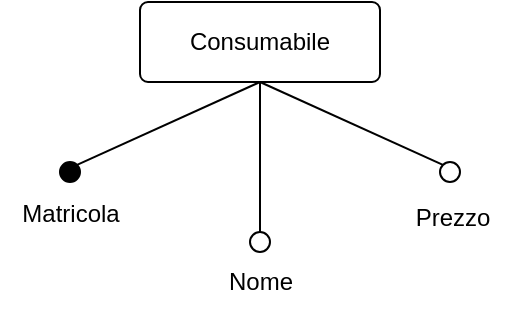 <mxfile version="20.2.3" type="device"><diagram id="K1TmHB0rtnR_le7CdqD-" name="Pagina-1"><mxGraphModel dx="865" dy="534" grid="0" gridSize="10" guides="1" tooltips="1" connect="1" arrows="1" fold="1" page="1" pageScale="1" pageWidth="827" pageHeight="1169" math="0" shadow="0"><root><mxCell id="0"/><mxCell id="1" parent="0"/><mxCell id="n9HvNlHKwU6ZlurlK3Dj-1" value="Consumabile" style="rounded=1;arcSize=10;whiteSpace=wrap;html=1;align=center;" parent="1" vertex="1"><mxGeometry x="380" y="90" width="120" height="40" as="geometry"/></mxCell><mxCell id="n9HvNlHKwU6ZlurlK3Dj-2" value="" style="ellipse;whiteSpace=wrap;html=1;fillStyle=auto;fillColor=#000000;" parent="1" vertex="1"><mxGeometry x="340" y="170" width="10" height="10" as="geometry"/></mxCell><mxCell id="n9HvNlHKwU6ZlurlK3Dj-3" value="Matricola" style="text;html=1;align=center;verticalAlign=middle;resizable=0;points=[];autosize=1;strokeColor=none;fillColor=none;" parent="1" vertex="1"><mxGeometry x="310" y="181" width="70" height="30" as="geometry"/></mxCell><mxCell id="n9HvNlHKwU6ZlurlK3Dj-4" value="Nome" style="text;html=1;align=center;verticalAlign=middle;resizable=0;points=[];autosize=1;strokeColor=none;fillColor=none;" parent="1" vertex="1"><mxGeometry x="410" y="215" width="60" height="30" as="geometry"/></mxCell><mxCell id="n9HvNlHKwU6ZlurlK3Dj-5" value="Prezzo" style="text;html=1;align=center;verticalAlign=middle;resizable=0;points=[];autosize=1;strokeColor=none;fillColor=none;" parent="1" vertex="1"><mxGeometry x="508" y="185" width="55" height="26" as="geometry"/></mxCell><mxCell id="n9HvNlHKwU6ZlurlK3Dj-6" value="" style="ellipse;whiteSpace=wrap;html=1;" parent="1" vertex="1"><mxGeometry x="435" y="205" width="10" height="10" as="geometry"/></mxCell><mxCell id="n9HvNlHKwU6ZlurlK3Dj-7" value="" style="ellipse;whiteSpace=wrap;html=1;" parent="1" vertex="1"><mxGeometry x="530" y="170" width="10" height="10" as="geometry"/></mxCell><mxCell id="n9HvNlHKwU6ZlurlK3Dj-8" value="" style="endArrow=none;html=1;rounded=0;entryX=0.5;entryY=1;entryDx=0;entryDy=0;exitX=1;exitY=0;exitDx=0;exitDy=0;" parent="1" source="n9HvNlHKwU6ZlurlK3Dj-2" target="n9HvNlHKwU6ZlurlK3Dj-1" edge="1"><mxGeometry width="50" height="50" relative="1" as="geometry"><mxPoint x="400" y="340" as="sourcePoint"/><mxPoint x="450" y="290" as="targetPoint"/></mxGeometry></mxCell><mxCell id="n9HvNlHKwU6ZlurlK3Dj-9" value="" style="endArrow=none;html=1;rounded=0;entryX=0.5;entryY=1;entryDx=0;entryDy=0;exitX=0.5;exitY=0;exitDx=0;exitDy=0;" parent="1" source="n9HvNlHKwU6ZlurlK3Dj-6" target="n9HvNlHKwU6ZlurlK3Dj-1" edge="1"><mxGeometry width="50" height="50" relative="1" as="geometry"><mxPoint x="400" y="340" as="sourcePoint"/><mxPoint x="450" y="290" as="targetPoint"/></mxGeometry></mxCell><mxCell id="n9HvNlHKwU6ZlurlK3Dj-10" value="" style="endArrow=none;html=1;rounded=0;entryX=0.5;entryY=1;entryDx=0;entryDy=0;exitX=0;exitY=0;exitDx=0;exitDy=0;" parent="1" source="n9HvNlHKwU6ZlurlK3Dj-7" target="n9HvNlHKwU6ZlurlK3Dj-1" edge="1"><mxGeometry width="50" height="50" relative="1" as="geometry"><mxPoint x="400" y="340" as="sourcePoint"/><mxPoint x="450" y="290" as="targetPoint"/></mxGeometry></mxCell></root></mxGraphModel></diagram></mxfile>